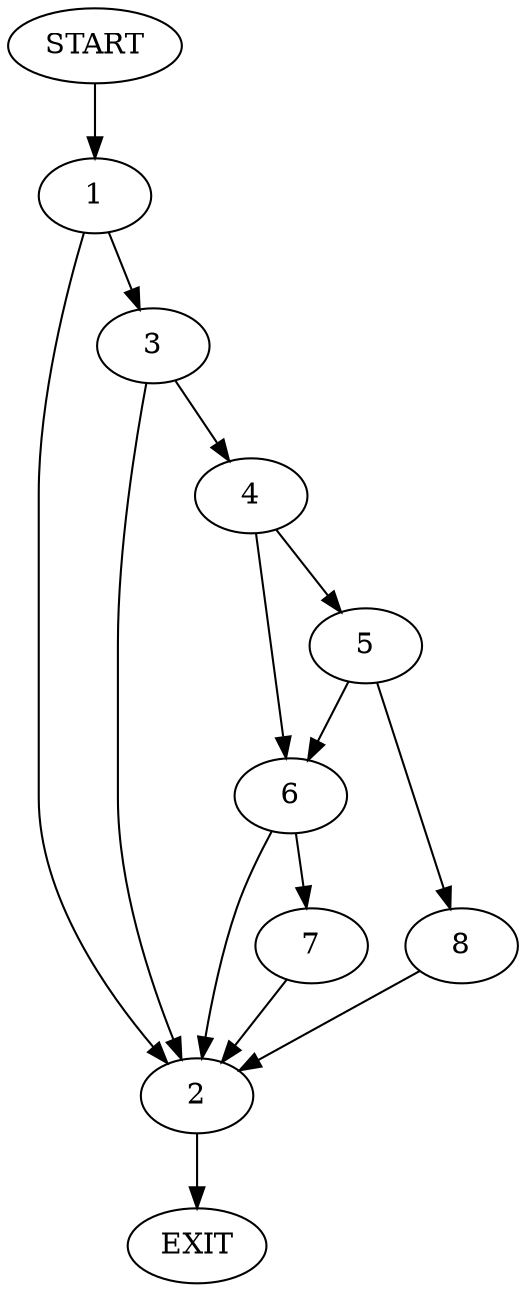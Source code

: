 digraph {
0 [label="START"]
9 [label="EXIT"]
0 -> 1
1 -> 2
1 -> 3
2 -> 9
3 -> 2
3 -> 4
4 -> 5
4 -> 6
6 -> 7
6 -> 2
5 -> 8
5 -> 6
8 -> 2
7 -> 2
}

